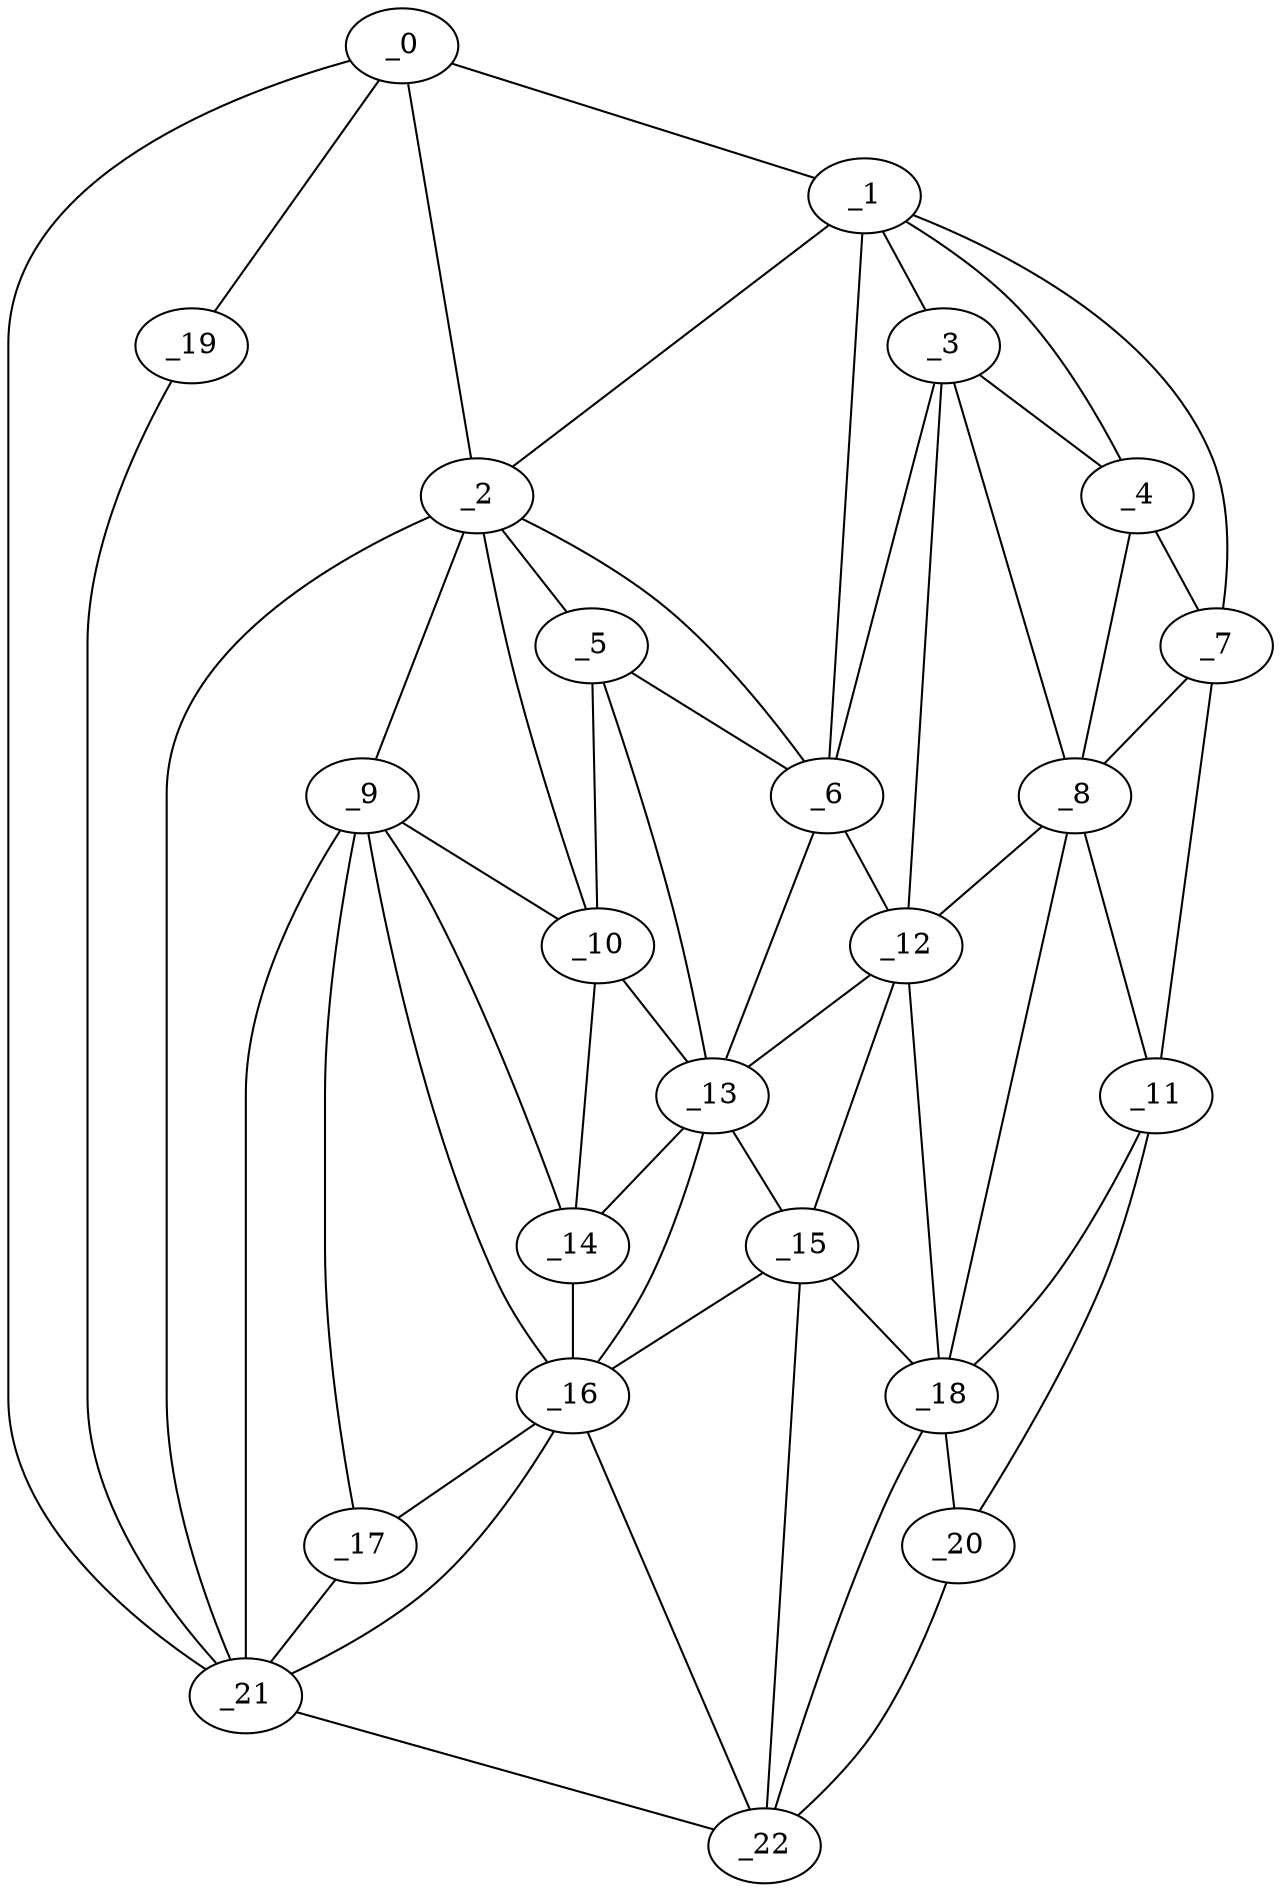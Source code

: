 graph "obj88__130.gxl" {
	_0	 [x=48,
		y=6];
	_1	 [x=54,
		y=118];
	_0 -- _1	 [valence=1];
	_2	 [x=59,
		y=73];
	_0 -- _2	 [valence=2];
	_19	 [x=84,
		y=6];
	_0 -- _19	 [valence=1];
	_21	 [x=87,
		y=53];
	_0 -- _21	 [valence=2];
	_1 -- _2	 [valence=2];
	_3	 [x=59,
		y=102];
	_1 -- _3	 [valence=1];
	_4	 [x=59,
		y=108];
	_1 -- _4	 [valence=2];
	_6	 [x=60,
		y=89];
	_1 -- _6	 [valence=1];
	_7	 [x=62,
		y=120];
	_1 -- _7	 [valence=1];
	_5	 [x=60,
		y=81];
	_2 -- _5	 [valence=2];
	_2 -- _6	 [valence=1];
	_9	 [x=66,
		y=73];
	_2 -- _9	 [valence=1];
	_10	 [x=66,
		y=77];
	_2 -- _10	 [valence=1];
	_2 -- _21	 [valence=2];
	_3 -- _4	 [valence=2];
	_3 -- _6	 [valence=2];
	_8	 [x=65,
		y=110];
	_3 -- _8	 [valence=1];
	_12	 [x=72,
		y=100];
	_3 -- _12	 [valence=1];
	_4 -- _7	 [valence=2];
	_4 -- _8	 [valence=2];
	_5 -- _6	 [valence=2];
	_5 -- _10	 [valence=2];
	_13	 [x=75,
		y=84];
	_5 -- _13	 [valence=2];
	_6 -- _12	 [valence=2];
	_6 -- _13	 [valence=2];
	_7 -- _8	 [valence=1];
	_11	 [x=71,
		y=120];
	_7 -- _11	 [valence=1];
	_8 -- _11	 [valence=2];
	_8 -- _12	 [valence=2];
	_18	 [x=82,
		y=103];
	_8 -- _18	 [valence=2];
	_9 -- _10	 [valence=2];
	_14	 [x=76,
		y=78];
	_9 -- _14	 [valence=1];
	_16	 [x=81,
		y=74];
	_9 -- _16	 [valence=1];
	_17	 [x=82,
		y=65];
	_9 -- _17	 [valence=2];
	_9 -- _21	 [valence=1];
	_10 -- _13	 [valence=2];
	_10 -- _14	 [valence=2];
	_11 -- _18	 [valence=1];
	_20	 [x=85,
		y=119];
	_11 -- _20	 [valence=1];
	_12 -- _13	 [valence=2];
	_15	 [x=80,
		y=92];
	_12 -- _15	 [valence=2];
	_12 -- _18	 [valence=1];
	_13 -- _14	 [valence=1];
	_13 -- _15	 [valence=2];
	_13 -- _16	 [valence=2];
	_14 -- _16	 [valence=2];
	_15 -- _16	 [valence=1];
	_15 -- _18	 [valence=2];
	_22	 [x=88,
		y=113];
	_15 -- _22	 [valence=2];
	_16 -- _17	 [valence=2];
	_16 -- _21	 [valence=2];
	_16 -- _22	 [valence=1];
	_17 -- _21	 [valence=1];
	_18 -- _20	 [valence=1];
	_18 -- _22	 [valence=1];
	_19 -- _21	 [valence=1];
	_20 -- _22	 [valence=1];
	_21 -- _22	 [valence=1];
}
